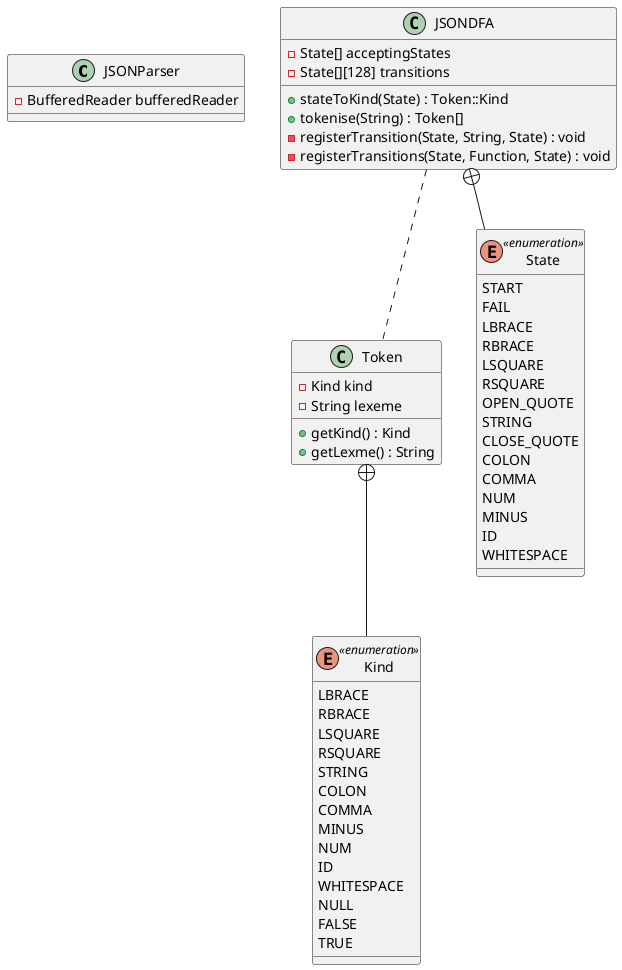 @startuml

class JSONParser {
    - BufferedReader bufferedReader
}


Enum Kind <<enumeration>> {
    LBRACE
    RBRACE
    LSQUARE
    RSQUARE
    STRING
    COLON
    COMMA
    MINUS
    NUM 
    ID
    WHITESPACE
    NULL
    FALSE
    TRUE
}

Class Token {
    - Kind kind
    - String lexeme
    + getKind() : Kind
    + getLexme() : String
}

class JSONDFA {
    - State[] acceptingStates
    - State[][128] transitions

    + stateToKind(State) : Token::Kind
    + tokenise(String) : Token[]
    - registerTransition(State, String, State) : void
    - registerTransitions(State, Function, State) : void
}

Enum State <<enumeration>> {
    START
    FAIL
    LBRACE
    RBRACE
    LSQUARE
    RSQUARE
    OPEN_QUOTE
    STRING
    CLOSE_QUOTE
    COLON
    COMMA
    NUM
    MINUS
    ID
    WHITESPACE
}

JSONDFA +-- State
Token +-- Kind
JSONDFA ..Token 

@enduml
